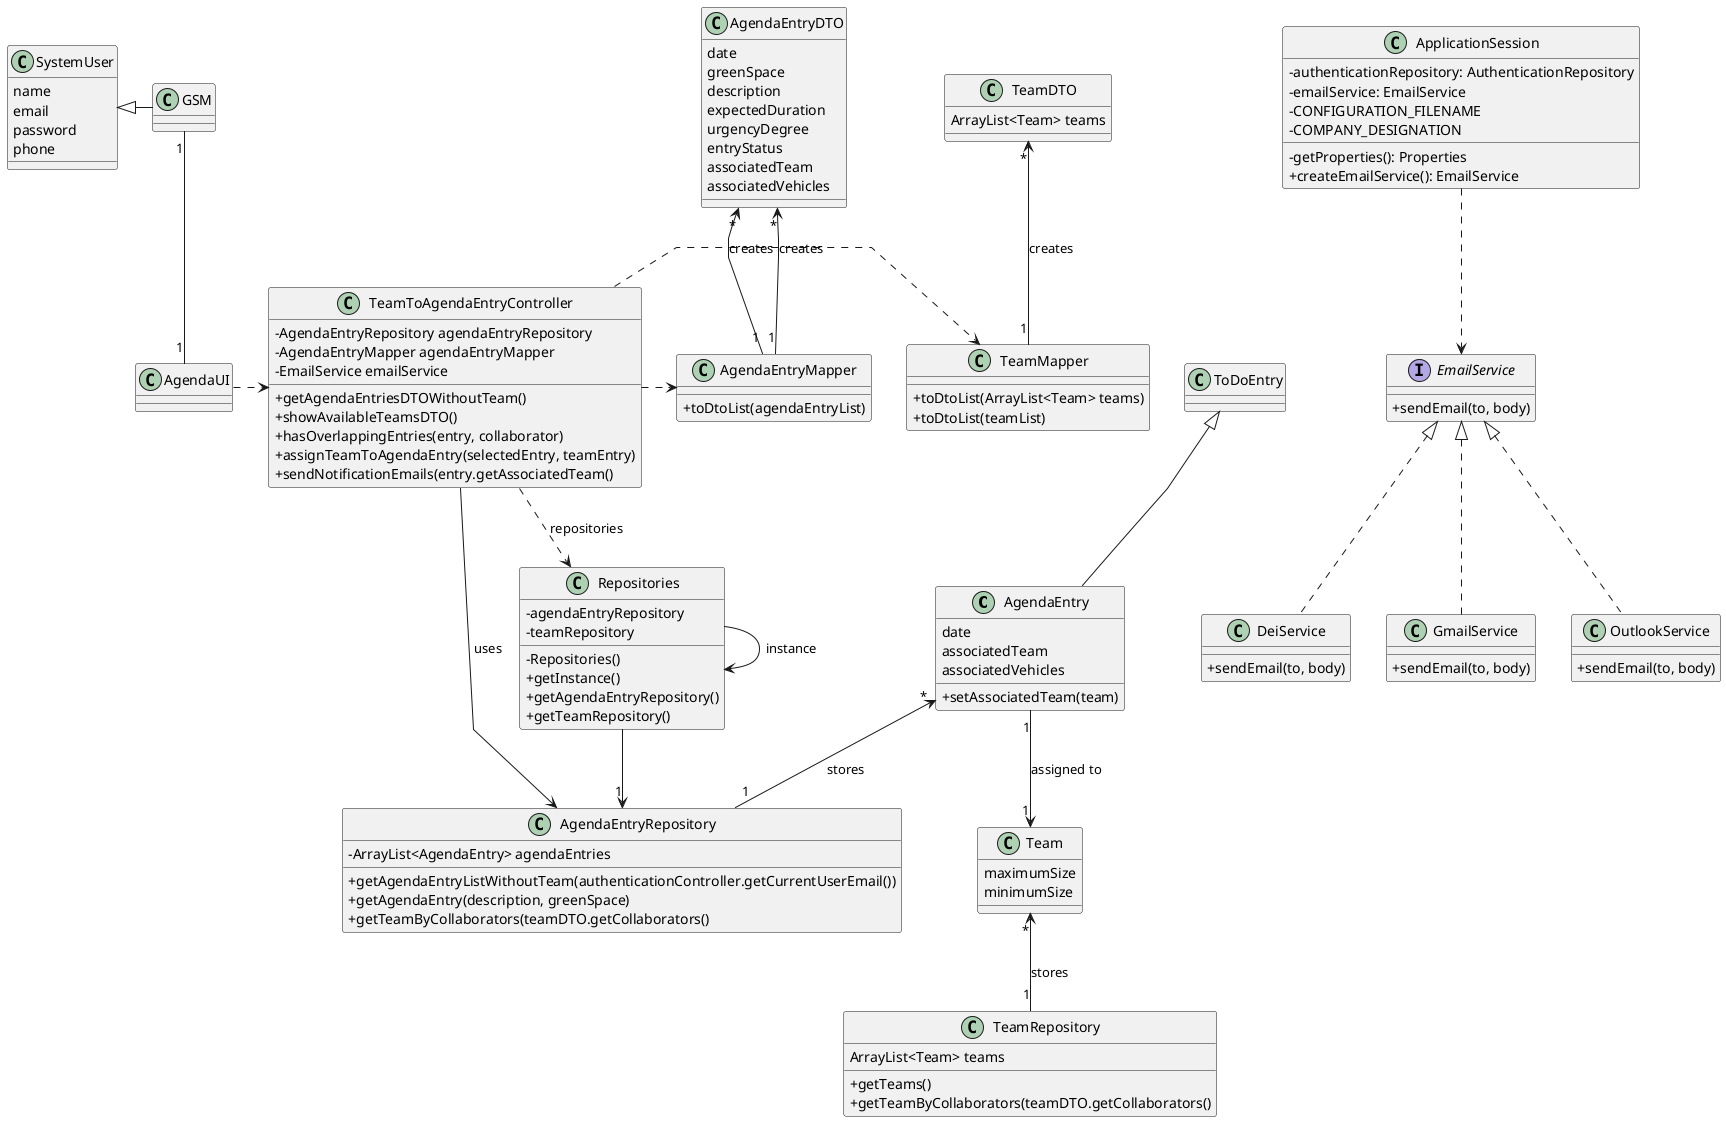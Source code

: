 @startuml
skinparam classAttributeIconSize 0
'skinparam monochrome true
skinparam packageStyle rectangle
skinparam shadowing false
skinparam linetype polyline
'skinparam linetype orto
skinparam classAttributeIconSize 0

class AgendaEntry {
    date
    associatedTeam
    associatedVehicles
    +setAssociatedTeam(team)
}

class AgendaEntryDTO {

    date
    greenSpace
    description
    expectedDuration
    urgencyDegree
    entryStatus
    associatedTeam
    associatedVehicles

}

class SystemUser {
    name
    email
    password
    phone
}


class AgendaEntryRepository {
    - ArrayList<AgendaEntry> agendaEntries
    + getAgendaEntryListWithoutTeam(authenticationController.getCurrentUserEmail())
    + getAgendaEntry(description, greenSpace)
    + getTeamByCollaborators(teamDTO.getCollaborators()
}

class Repositories {
    - agendaEntryRepository
    -teamRepository

    - Repositories()
    + getInstance()
    + getAgendaEntryRepository()
    + getTeamRepository()

}

class AgendaEntryMapper {
    + toDtoList(agendaEntryList)

}


class TeamToAgendaEntryController {
    - AgendaEntryRepository agendaEntryRepository
    - AgendaEntryMapper agendaEntryMapper
    - EmailService emailService

    +getAgendaEntriesDTOWithoutTeam()
    +showAvailableTeamsDTO()
    +hasOverlappingEntries(entry, collaborator)
    +assignTeamToAgendaEntry(selectedEntry, teamEntry)
    +sendNotificationEmails(entry.getAssociatedTeam()
}

class AgendaUI {

}

class Team{
maximumSize
minimumSize

}

class TeamRepository{
    ArrayList<Team> teams
    +getTeams()
    +getTeamByCollaborators(teamDTO.getCollaborators()

}

class TeamMapper {
+toDtoList(ArrayList<Team> teams)
+toDtoList(teamList)

}

class TeamDTO {
ArrayList<Team> teams
}

interface EmailService {
    + sendEmail(to, body)
}

class DeiService implements EmailService {
    + sendEmail(to, body)
}

class GmailService implements EmailService {
    + sendEmail(to, body)
}

class OutlookService implements EmailService {
    + sendEmail(to, body)
}

class ApplicationSession{
    -authenticationRepository: AuthenticationRepository
        -emailService: EmailService
        -CONFIGURATION_FILENAME
        -COMPANY_DESIGNATION

        -getProperties(): Properties
        +createEmailService(): EmailService
}




AgendaUI .> TeamToAgendaEntryController
TeamToAgendaEntryController ..> Repositories : repositories
Repositories --> "1" AgendaEntryRepository
Repositories -> Repositories : instance
TeamToAgendaEntryController .> AgendaEntryMapper
TeamToAgendaEntryController .> TeamMapper
TeamToAgendaEntryController --> AgendaEntryRepository : uses

SystemUser <|- GSM
ToDoEntry <|-- AgendaEntry

GSM "1" -- "1" AgendaUI
AgendaEntry "*" <-- "1" AgendaEntryRepository : stores
AgendaEntryDTO "*" <-- "1" AgendaEntryMapper : creates
AgendaEntry"1" --> "1" Team: assigned to
Team "*" <-- "1" TeamRepository : stores
AgendaEntryDTO "*" <-- "1" AgendaEntryMapper : creates
TeamDTO "*" <-- "1" TeamMapper : creates


ApplicationSession ..> EmailService

@enduml

